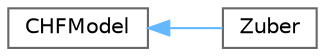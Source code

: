 digraph "Graphical Class Hierarchy"
{
 // LATEX_PDF_SIZE
  bgcolor="transparent";
  edge [fontname=Helvetica,fontsize=10,labelfontname=Helvetica,labelfontsize=10];
  node [fontname=Helvetica,fontsize=10,shape=box,height=0.2,width=0.4];
  rankdir="LR";
  Node0 [id="Node000000",label="CHFModel",height=0.2,width=0.4,color="grey40", fillcolor="white", style="filled",URL="$classFoam_1_1wallBoilingModels_1_1CHFModel.html",tooltip="Base class for critical heat flux (CHF) correlation models for boiling flows."];
  Node0 -> Node1 [id="edge4408_Node000000_Node000001",dir="back",color="steelblue1",style="solid",tooltip=" "];
  Node1 [id="Node000001",label="Zuber",height=0.2,width=0.4,color="grey40", fillcolor="white", style="filled",URL="$classFoam_1_1wallBoilingModels_1_1CHFModels_1_1Zuber.html",tooltip="A critical heat flux (CHF) correlation model based on Zuber (1958) for boiling flows."];
}
